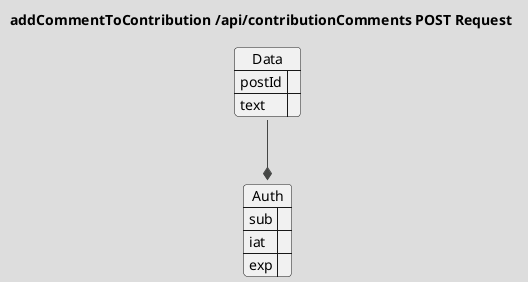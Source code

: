 @startuml addCommentToContribution-Request
!theme toy
skinparam linetype ortho
title "addCommentToContribution /api/contributionComments POST Request"

json Data {
    "postId": "",
    "text": ""
}

json Auth {
    "sub": "",
    "iat": "",
    "exp": ""
}

Data --* Auth
@enduml
@startuml addCommentToContribution-Response
!theme toy
title "addCommentToContribution /api/contributionComments POST Response"

json Data {
    "contributionCommentId": ""
}
@enduml
